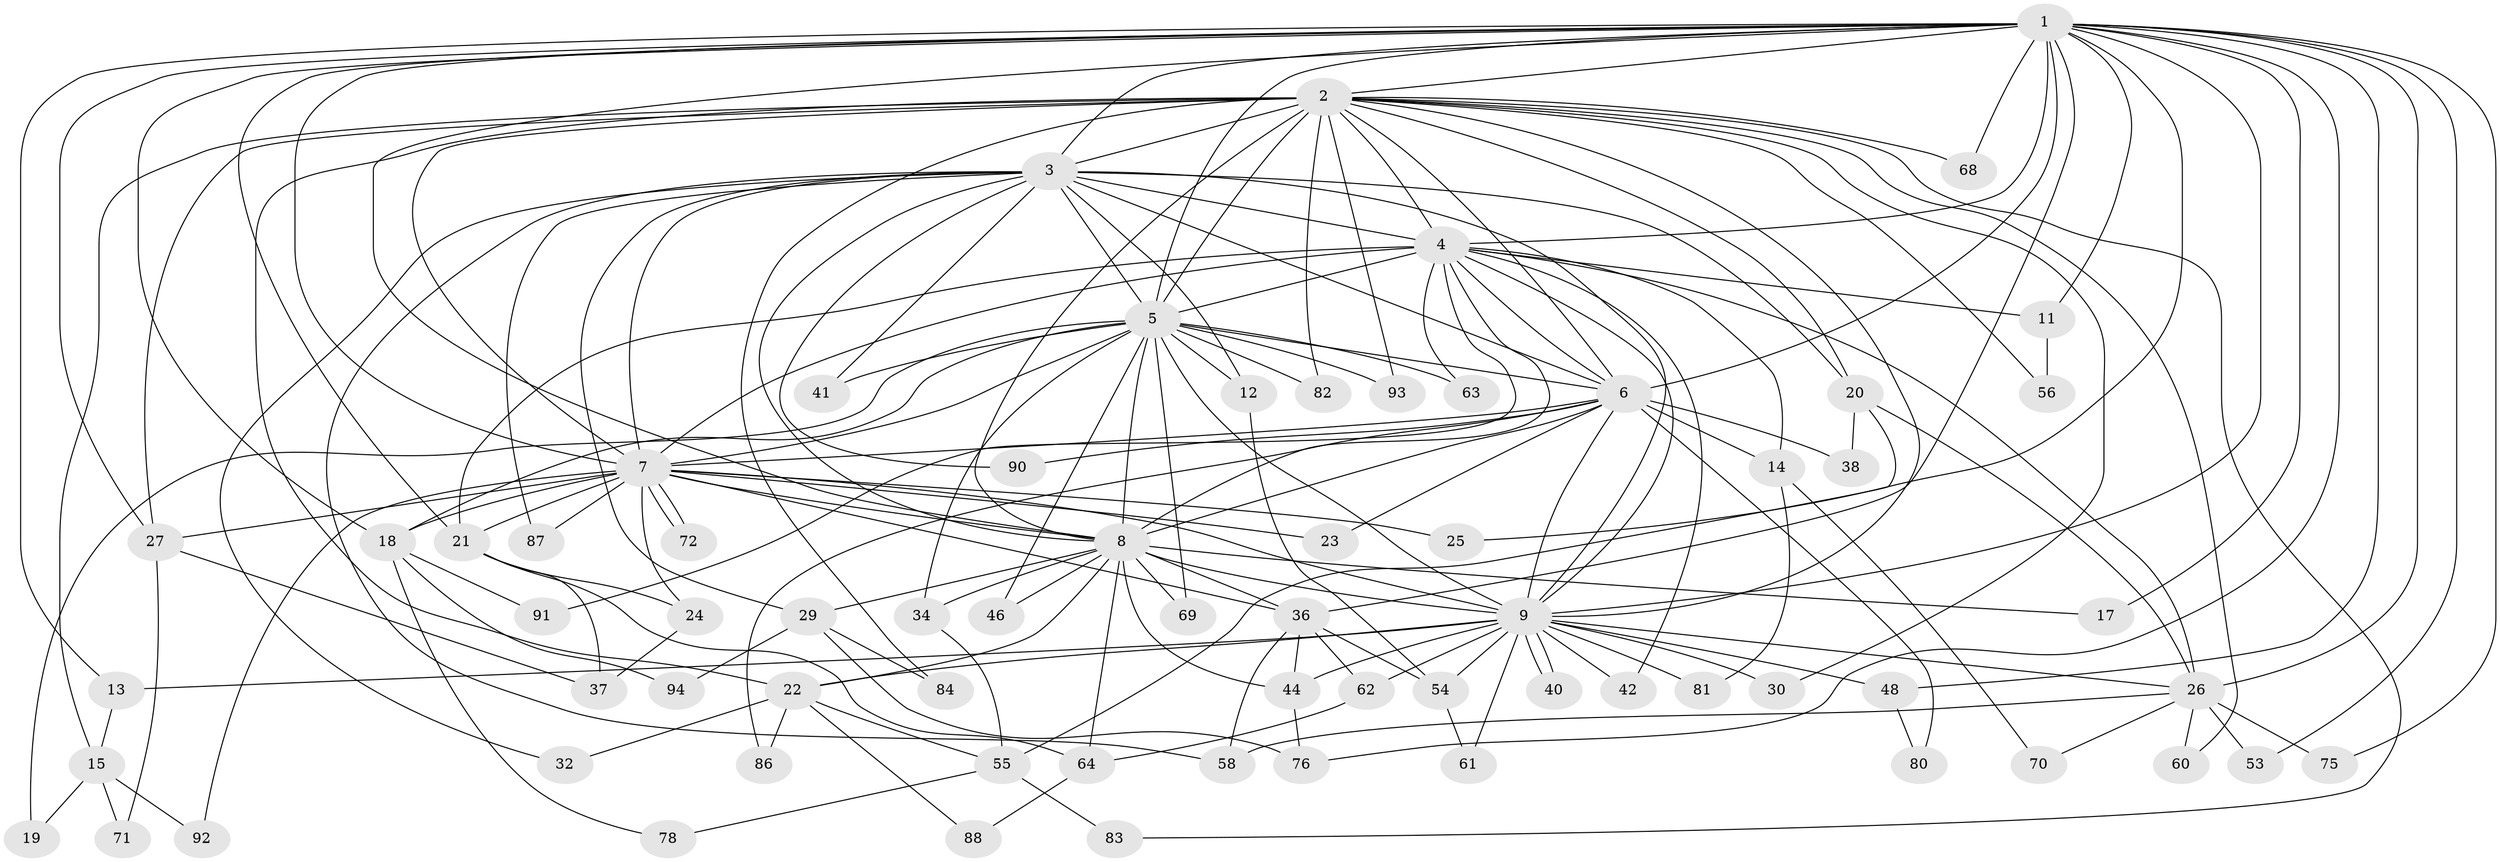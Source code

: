 // Generated by graph-tools (version 1.1) at 2025/51/02/27/25 19:51:44]
// undirected, 69 vertices, 170 edges
graph export_dot {
graph [start="1"]
  node [color=gray90,style=filled];
  1 [super="+49"];
  2 [super="+28"];
  3 [super="+45"];
  4 [super="+57"];
  5 [super="+10"];
  6 [super="+31"];
  7 [super="+16"];
  8 [super="+52"];
  9 [super="+73"];
  11;
  12 [super="+65"];
  13;
  14 [super="+67"];
  15 [super="+43"];
  17;
  18 [super="+50"];
  19;
  20 [super="+59"];
  21 [super="+95"];
  22 [super="+35"];
  23;
  24;
  25;
  26 [super="+51"];
  27 [super="+33"];
  29 [super="+74"];
  30;
  32;
  34;
  36 [super="+39"];
  37 [super="+85"];
  38;
  40;
  41;
  42;
  44 [super="+47"];
  46;
  48;
  53;
  54;
  55 [super="+77"];
  56;
  58 [super="+66"];
  60;
  61;
  62 [super="+79"];
  63;
  64;
  68;
  69;
  70;
  71;
  72;
  75;
  76 [super="+89"];
  78;
  80;
  81;
  82;
  83;
  84;
  86;
  87;
  88;
  90;
  91;
  92;
  93;
  94;
  1 -- 2 [weight=2];
  1 -- 3;
  1 -- 4;
  1 -- 5 [weight=2];
  1 -- 6;
  1 -- 7;
  1 -- 8;
  1 -- 9 [weight=2];
  1 -- 11;
  1 -- 13;
  1 -- 17;
  1 -- 18;
  1 -- 21;
  1 -- 25;
  1 -- 26 [weight=2];
  1 -- 36;
  1 -- 48;
  1 -- 53;
  1 -- 68;
  1 -- 75;
  1 -- 27;
  1 -- 76;
  2 -- 3 [weight=2];
  2 -- 4;
  2 -- 5 [weight=2];
  2 -- 6;
  2 -- 7;
  2 -- 8;
  2 -- 9;
  2 -- 15 [weight=2];
  2 -- 20;
  2 -- 22;
  2 -- 27;
  2 -- 60;
  2 -- 68;
  2 -- 82;
  2 -- 83;
  2 -- 93;
  2 -- 84;
  2 -- 56;
  2 -- 30;
  3 -- 4;
  3 -- 5 [weight=2];
  3 -- 6;
  3 -- 7;
  3 -- 8;
  3 -- 9;
  3 -- 12;
  3 -- 20;
  3 -- 29 [weight=2];
  3 -- 32;
  3 -- 41;
  3 -- 87;
  3 -- 90;
  3 -- 58;
  4 -- 5 [weight=2];
  4 -- 6;
  4 -- 7 [weight=2];
  4 -- 8;
  4 -- 9;
  4 -- 11;
  4 -- 14;
  4 -- 21;
  4 -- 42;
  4 -- 63;
  4 -- 91;
  4 -- 26;
  5 -- 6 [weight=2];
  5 -- 7 [weight=2];
  5 -- 8 [weight=2];
  5 -- 9 [weight=2];
  5 -- 46;
  5 -- 69;
  5 -- 93;
  5 -- 34;
  5 -- 41;
  5 -- 12;
  5 -- 18;
  5 -- 19;
  5 -- 82;
  5 -- 63;
  6 -- 7;
  6 -- 8;
  6 -- 9 [weight=2];
  6 -- 14 [weight=2];
  6 -- 23;
  6 -- 38;
  6 -- 80;
  6 -- 86;
  6 -- 90;
  7 -- 8;
  7 -- 9;
  7 -- 23;
  7 -- 24;
  7 -- 25;
  7 -- 27;
  7 -- 72;
  7 -- 72;
  7 -- 87;
  7 -- 92;
  7 -- 21;
  7 -- 18;
  7 -- 36;
  8 -- 9 [weight=2];
  8 -- 17;
  8 -- 29;
  8 -- 34;
  8 -- 36;
  8 -- 46;
  8 -- 64;
  8 -- 69;
  8 -- 44;
  8 -- 22;
  9 -- 13;
  9 -- 22;
  9 -- 26;
  9 -- 30;
  9 -- 40;
  9 -- 40;
  9 -- 42;
  9 -- 44;
  9 -- 48;
  9 -- 54;
  9 -- 61;
  9 -- 62;
  9 -- 81;
  11 -- 56;
  12 -- 54;
  13 -- 15;
  14 -- 70;
  14 -- 81;
  15 -- 19;
  15 -- 71;
  15 -- 92;
  18 -- 91;
  18 -- 78;
  18 -- 94;
  20 -- 38;
  20 -- 26;
  20 -- 55;
  21 -- 24;
  21 -- 37;
  21 -- 64;
  22 -- 32;
  22 -- 55;
  22 -- 86;
  22 -- 88;
  24 -- 37;
  26 -- 53;
  26 -- 58;
  26 -- 70;
  26 -- 75;
  26 -- 60;
  27 -- 37;
  27 -- 71;
  29 -- 76;
  29 -- 84;
  29 -- 94;
  34 -- 55;
  36 -- 44;
  36 -- 54;
  36 -- 58;
  36 -- 62;
  44 -- 76;
  48 -- 80;
  54 -- 61;
  55 -- 78;
  55 -- 83;
  62 -- 64;
  64 -- 88;
}
